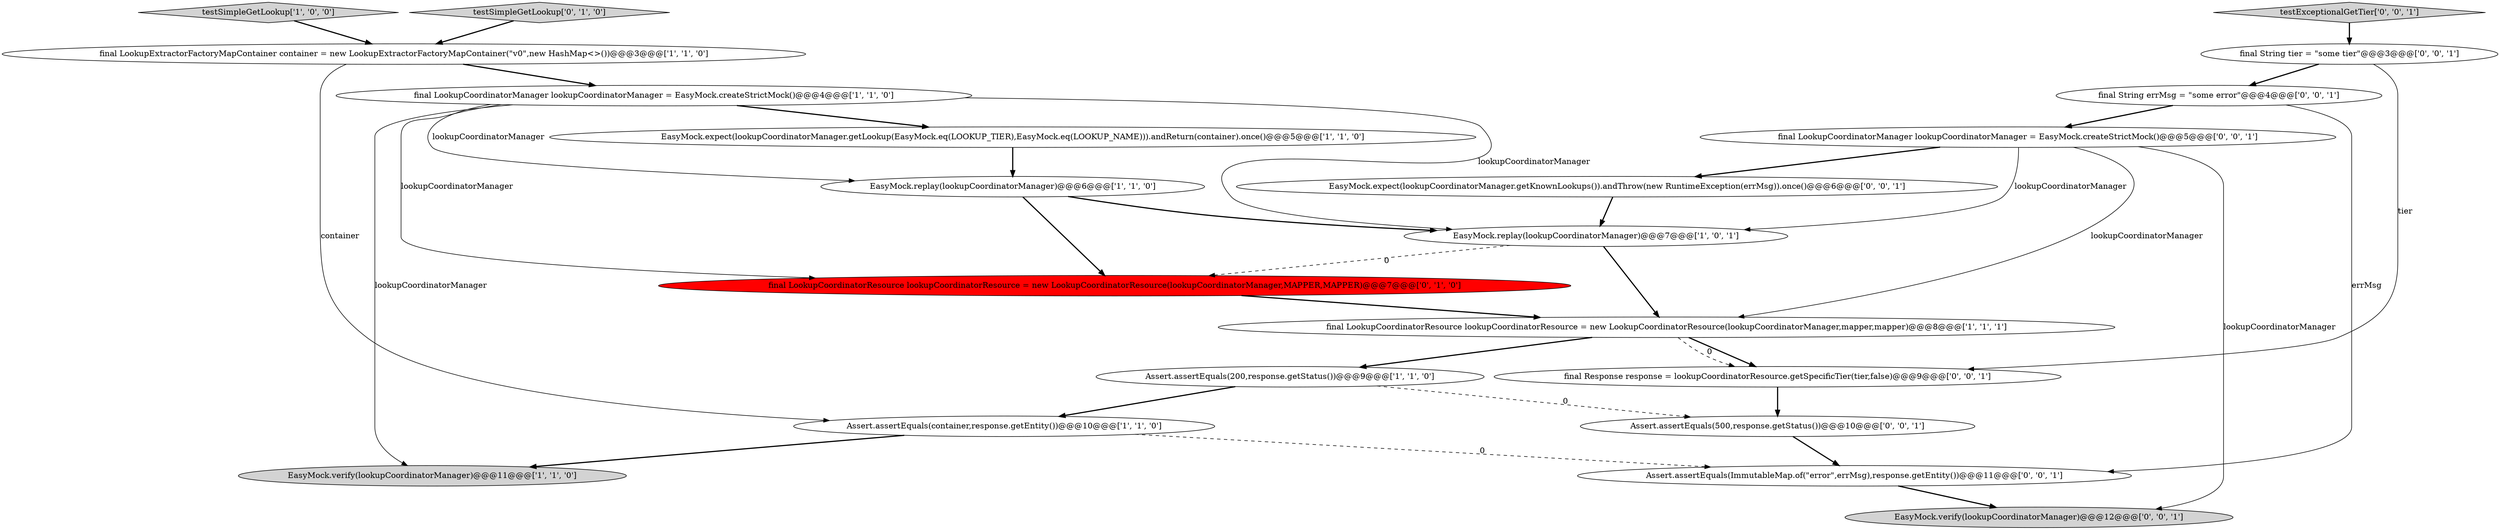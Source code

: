 digraph {
4 [style = filled, label = "final LookupCoordinatorManager lookupCoordinatorManager = EasyMock.createStrictMock()@@@4@@@['1', '1', '0']", fillcolor = white, shape = ellipse image = "AAA0AAABBB1BBB"];
15 [style = filled, label = "EasyMock.verify(lookupCoordinatorManager)@@@12@@@['0', '0', '1']", fillcolor = lightgray, shape = ellipse image = "AAA0AAABBB3BBB"];
13 [style = filled, label = "final Response response = lookupCoordinatorResource.getSpecificTier(tier,false)@@@9@@@['0', '0', '1']", fillcolor = white, shape = ellipse image = "AAA0AAABBB3BBB"];
9 [style = filled, label = "EasyMock.expect(lookupCoordinatorManager.getLookup(EasyMock.eq(LOOKUP_TIER),EasyMock.eq(LOOKUP_NAME))).andReturn(container).once()@@@5@@@['1', '1', '0']", fillcolor = white, shape = ellipse image = "AAA0AAABBB1BBB"];
20 [style = filled, label = "final String tier = \"some tier\"@@@3@@@['0', '0', '1']", fillcolor = white, shape = ellipse image = "AAA0AAABBB3BBB"];
1 [style = filled, label = "final LookupCoordinatorResource lookupCoordinatorResource = new LookupCoordinatorResource(lookupCoordinatorManager,mapper,mapper)@@@8@@@['1', '1', '1']", fillcolor = white, shape = ellipse image = "AAA0AAABBB1BBB"];
7 [style = filled, label = "EasyMock.replay(lookupCoordinatorManager)@@@6@@@['1', '1', '0']", fillcolor = white, shape = ellipse image = "AAA0AAABBB1BBB"];
8 [style = filled, label = "Assert.assertEquals(200,response.getStatus())@@@9@@@['1', '1', '0']", fillcolor = white, shape = ellipse image = "AAA0AAABBB1BBB"];
3 [style = filled, label = "EasyMock.replay(lookupCoordinatorManager)@@@7@@@['1', '0', '1']", fillcolor = white, shape = ellipse image = "AAA0AAABBB1BBB"];
14 [style = filled, label = "final LookupCoordinatorManager lookupCoordinatorManager = EasyMock.createStrictMock()@@@5@@@['0', '0', '1']", fillcolor = white, shape = ellipse image = "AAA0AAABBB3BBB"];
5 [style = filled, label = "EasyMock.verify(lookupCoordinatorManager)@@@11@@@['1', '1', '0']", fillcolor = lightgray, shape = ellipse image = "AAA0AAABBB1BBB"];
16 [style = filled, label = "testExceptionalGetTier['0', '0', '1']", fillcolor = lightgray, shape = diamond image = "AAA0AAABBB3BBB"];
19 [style = filled, label = "Assert.assertEquals(500,response.getStatus())@@@10@@@['0', '0', '1']", fillcolor = white, shape = ellipse image = "AAA0AAABBB3BBB"];
12 [style = filled, label = "final String errMsg = \"some error\"@@@4@@@['0', '0', '1']", fillcolor = white, shape = ellipse image = "AAA0AAABBB3BBB"];
11 [style = filled, label = "testSimpleGetLookup['0', '1', '0']", fillcolor = lightgray, shape = diamond image = "AAA0AAABBB2BBB"];
18 [style = filled, label = "Assert.assertEquals(ImmutableMap.of(\"error\",errMsg),response.getEntity())@@@11@@@['0', '0', '1']", fillcolor = white, shape = ellipse image = "AAA0AAABBB3BBB"];
0 [style = filled, label = "Assert.assertEquals(container,response.getEntity())@@@10@@@['1', '1', '0']", fillcolor = white, shape = ellipse image = "AAA0AAABBB1BBB"];
17 [style = filled, label = "EasyMock.expect(lookupCoordinatorManager.getKnownLookups()).andThrow(new RuntimeException(errMsg)).once()@@@6@@@['0', '0', '1']", fillcolor = white, shape = ellipse image = "AAA0AAABBB3BBB"];
2 [style = filled, label = "testSimpleGetLookup['1', '0', '0']", fillcolor = lightgray, shape = diamond image = "AAA0AAABBB1BBB"];
6 [style = filled, label = "final LookupExtractorFactoryMapContainer container = new LookupExtractorFactoryMapContainer(\"v0\",new HashMap<>())@@@3@@@['1', '1', '0']", fillcolor = white, shape = ellipse image = "AAA0AAABBB1BBB"];
10 [style = filled, label = "final LookupCoordinatorResource lookupCoordinatorResource = new LookupCoordinatorResource(lookupCoordinatorManager,MAPPER,MAPPER)@@@7@@@['0', '1', '0']", fillcolor = red, shape = ellipse image = "AAA1AAABBB2BBB"];
4->9 [style = bold, label=""];
8->19 [style = dashed, label="0"];
6->0 [style = solid, label="container"];
19->18 [style = bold, label=""];
1->8 [style = bold, label=""];
3->1 [style = bold, label=""];
4->5 [style = solid, label="lookupCoordinatorManager"];
7->10 [style = bold, label=""];
2->6 [style = bold, label=""];
4->10 [style = solid, label="lookupCoordinatorManager"];
14->3 [style = solid, label="lookupCoordinatorManager"];
11->6 [style = bold, label=""];
18->15 [style = bold, label=""];
4->7 [style = solid, label="lookupCoordinatorManager"];
20->13 [style = solid, label="tier"];
14->17 [style = bold, label=""];
4->3 [style = solid, label="lookupCoordinatorManager"];
9->7 [style = bold, label=""];
1->13 [style = bold, label=""];
7->3 [style = bold, label=""];
1->13 [style = dashed, label="0"];
8->0 [style = bold, label=""];
6->4 [style = bold, label=""];
13->19 [style = bold, label=""];
12->18 [style = solid, label="errMsg"];
20->12 [style = bold, label=""];
12->14 [style = bold, label=""];
17->3 [style = bold, label=""];
0->18 [style = dashed, label="0"];
14->1 [style = solid, label="lookupCoordinatorManager"];
3->10 [style = dashed, label="0"];
10->1 [style = bold, label=""];
16->20 [style = bold, label=""];
14->15 [style = solid, label="lookupCoordinatorManager"];
0->5 [style = bold, label=""];
}
